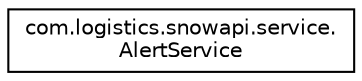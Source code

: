 digraph "Graphical Class Hierarchy"
{
 // LATEX_PDF_SIZE
  edge [fontname="Helvetica",fontsize="10",labelfontname="Helvetica",labelfontsize="10"];
  node [fontname="Helvetica",fontsize="10",shape=record];
  rankdir="LR";
  Node0 [label="com.logistics.snowapi.service.\lAlertService",height=0.2,width=0.4,color="black", fillcolor="white", style="filled",URL="$classcom_1_1logistics_1_1snowapi_1_1service_1_1AlertService.html",tooltip=" "];
}
